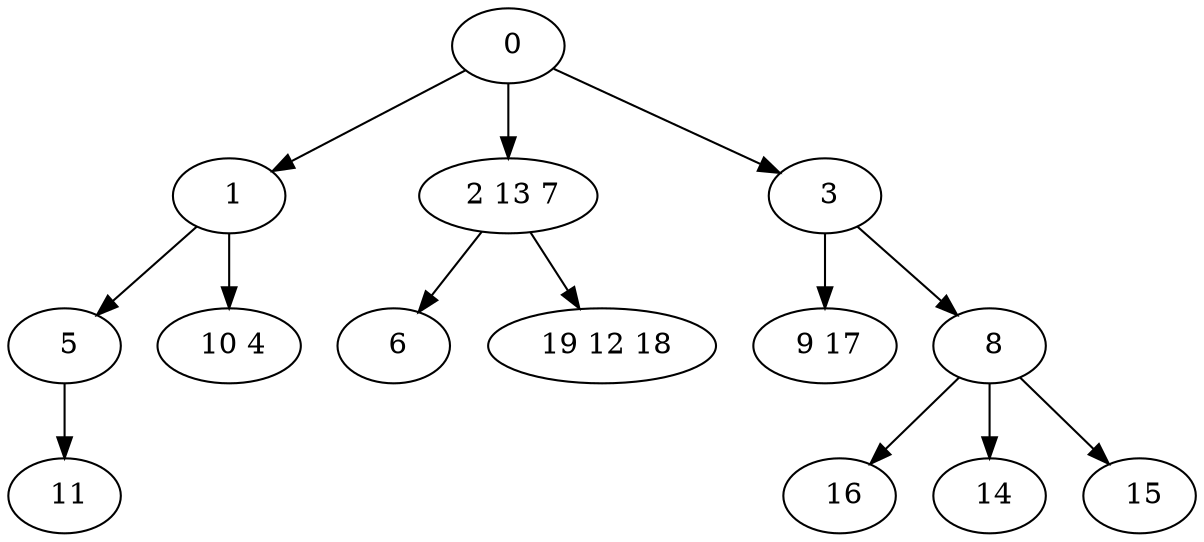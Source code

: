 digraph mytree {
" 0" -> " 1";
" 0" -> " 2 13 7";
" 0" -> " 3";
" 1" -> " 5";
" 1" -> " 10 4";
" 2 13 7" -> " 6";
" 2 13 7" -> " 19 12 18";
" 3" -> " 9 17";
" 3" -> " 8";
" 5" -> " 11";
" 10 4";
" 6";
" 9 17";
" 8" -> " 16";
" 8" -> " 14";
" 8" -> " 15";
" 16";
" 14";
" 15";
" 11";
" 19 12 18";
}
